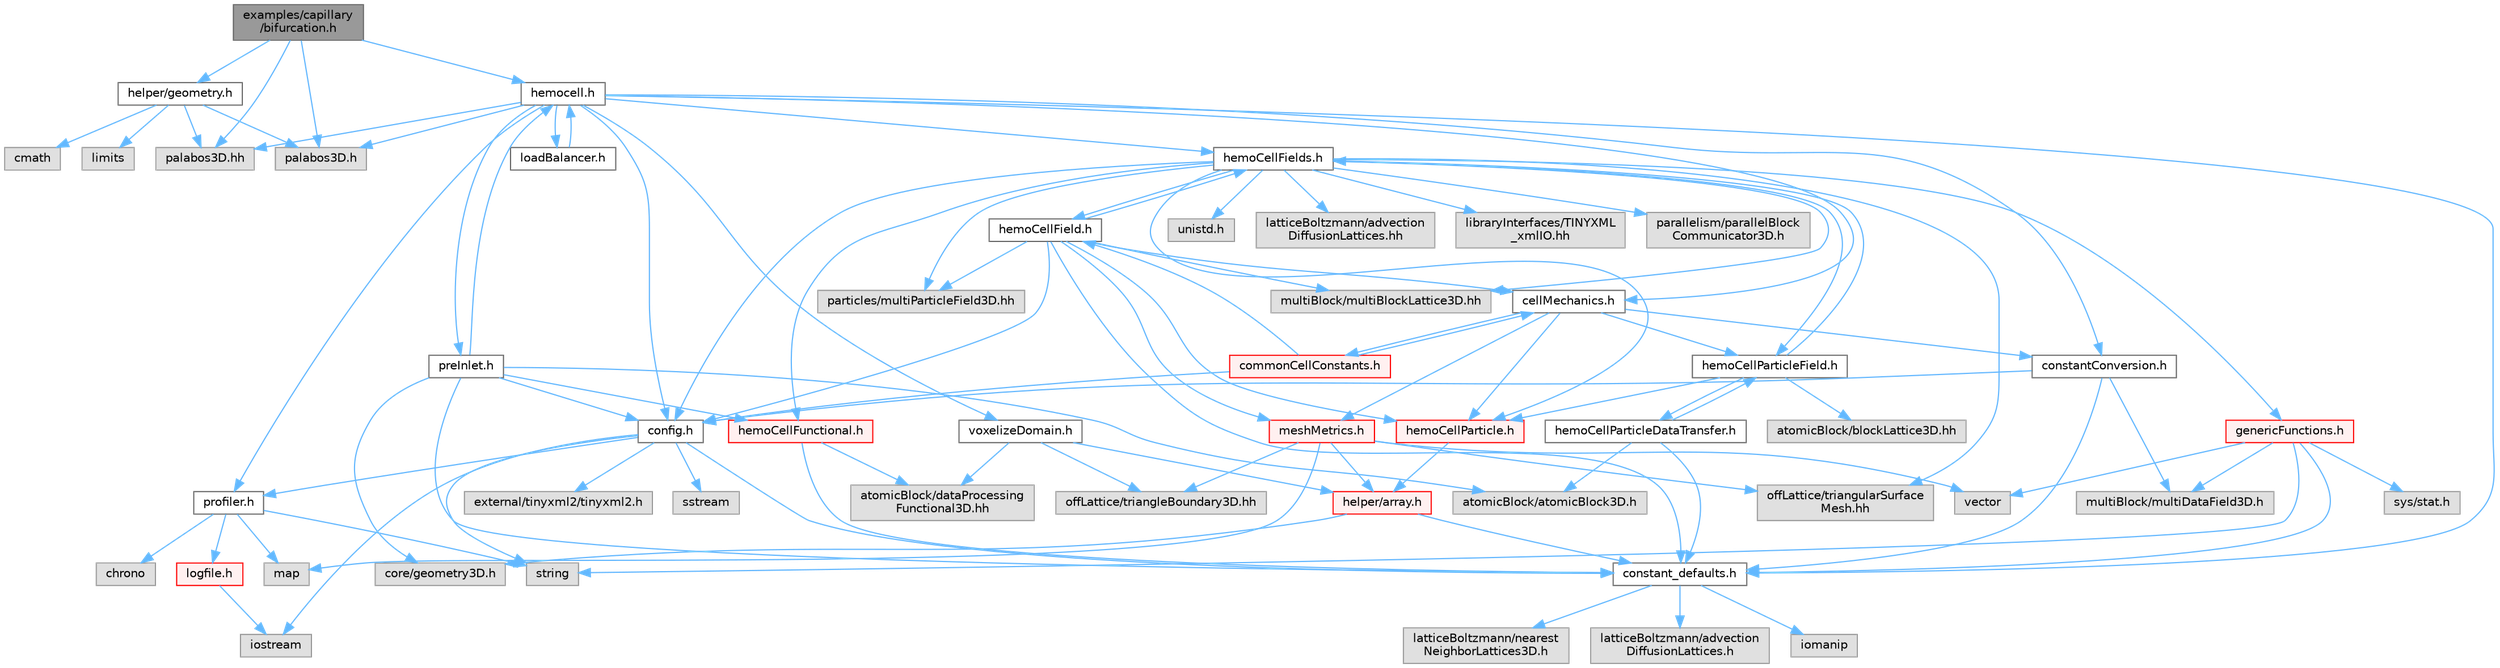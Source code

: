 digraph "examples/capillary/bifurcation.h"
{
 // LATEX_PDF_SIZE
  bgcolor="transparent";
  edge [fontname=Helvetica,fontsize=10,labelfontname=Helvetica,labelfontsize=10];
  node [fontname=Helvetica,fontsize=10,shape=box,height=0.2,width=0.4];
  Node1 [id="Node000001",label="examples/capillary\l/bifurcation.h",height=0.2,width=0.4,color="gray40", fillcolor="grey60", style="filled", fontcolor="black",tooltip=" "];
  Node1 -> Node2 [id="edge1_Node000001_Node000002",color="steelblue1",style="solid",tooltip=" "];
  Node2 [id="Node000002",label="helper/geometry.h",height=0.2,width=0.4,color="grey40", fillcolor="white", style="filled",URL="$geometry_8h.html",tooltip=" "];
  Node2 -> Node3 [id="edge2_Node000002_Node000003",color="steelblue1",style="solid",tooltip=" "];
  Node3 [id="Node000003",label="palabos3D.h",height=0.2,width=0.4,color="grey60", fillcolor="#E0E0E0", style="filled",tooltip=" "];
  Node2 -> Node4 [id="edge3_Node000002_Node000004",color="steelblue1",style="solid",tooltip=" "];
  Node4 [id="Node000004",label="palabos3D.hh",height=0.2,width=0.4,color="grey60", fillcolor="#E0E0E0", style="filled",tooltip=" "];
  Node2 -> Node5 [id="edge4_Node000002_Node000005",color="steelblue1",style="solid",tooltip=" "];
  Node5 [id="Node000005",label="cmath",height=0.2,width=0.4,color="grey60", fillcolor="#E0E0E0", style="filled",tooltip=" "];
  Node2 -> Node6 [id="edge5_Node000002_Node000006",color="steelblue1",style="solid",tooltip=" "];
  Node6 [id="Node000006",label="limits",height=0.2,width=0.4,color="grey60", fillcolor="#E0E0E0", style="filled",tooltip=" "];
  Node1 -> Node7 [id="edge6_Node000001_Node000007",color="steelblue1",style="solid",tooltip=" "];
  Node7 [id="Node000007",label="hemocell.h",height=0.2,width=0.4,color="grey40", fillcolor="white", style="filled",URL="$hemocell_8h.html",tooltip=" "];
  Node7 -> Node8 [id="edge7_Node000007_Node000008",color="steelblue1",style="solid",tooltip=" "];
  Node8 [id="Node000008",label="constant_defaults.h",height=0.2,width=0.4,color="grey40", fillcolor="white", style="filled",URL="$constant__defaults_8h.html",tooltip=" "];
  Node8 -> Node9 [id="edge8_Node000008_Node000009",color="steelblue1",style="solid",tooltip=" "];
  Node9 [id="Node000009",label="iomanip",height=0.2,width=0.4,color="grey60", fillcolor="#E0E0E0", style="filled",tooltip=" "];
  Node8 -> Node10 [id="edge9_Node000008_Node000010",color="steelblue1",style="solid",tooltip=" "];
  Node10 [id="Node000010",label="latticeBoltzmann/nearest\lNeighborLattices3D.h",height=0.2,width=0.4,color="grey60", fillcolor="#E0E0E0", style="filled",tooltip=" "];
  Node8 -> Node11 [id="edge10_Node000008_Node000011",color="steelblue1",style="solid",tooltip=" "];
  Node11 [id="Node000011",label="latticeBoltzmann/advection\lDiffusionLattices.h",height=0.2,width=0.4,color="grey60", fillcolor="#E0E0E0", style="filled",tooltip=" "];
  Node7 -> Node12 [id="edge11_Node000007_Node000012",color="steelblue1",style="solid",tooltip=" "];
  Node12 [id="Node000012",label="config.h",height=0.2,width=0.4,color="grey40", fillcolor="white", style="filled",URL="$config_8h.html",tooltip=" "];
  Node12 -> Node13 [id="edge12_Node000012_Node000013",color="steelblue1",style="solid",tooltip=" "];
  Node13 [id="Node000013",label="profiler.h",height=0.2,width=0.4,color="grey40", fillcolor="white", style="filled",URL="$profiler_8h.html",tooltip=" "];
  Node13 -> Node14 [id="edge13_Node000013_Node000014",color="steelblue1",style="solid",tooltip=" "];
  Node14 [id="Node000014",label="chrono",height=0.2,width=0.4,color="grey60", fillcolor="#E0E0E0", style="filled",tooltip=" "];
  Node13 -> Node15 [id="edge14_Node000013_Node000015",color="steelblue1",style="solid",tooltip=" "];
  Node15 [id="Node000015",label="string",height=0.2,width=0.4,color="grey60", fillcolor="#E0E0E0", style="filled",tooltip=" "];
  Node13 -> Node16 [id="edge15_Node000013_Node000016",color="steelblue1",style="solid",tooltip=" "];
  Node16 [id="Node000016",label="map",height=0.2,width=0.4,color="grey60", fillcolor="#E0E0E0", style="filled",tooltip=" "];
  Node13 -> Node17 [id="edge16_Node000013_Node000017",color="steelblue1",style="solid",tooltip=" "];
  Node17 [id="Node000017",label="logfile.h",height=0.2,width=0.4,color="red", fillcolor="#FFF0F0", style="filled",URL="$logfile_8h.html",tooltip=" "];
  Node17 -> Node19 [id="edge17_Node000017_Node000019",color="steelblue1",style="solid",tooltip=" "];
  Node19 [id="Node000019",label="iostream",height=0.2,width=0.4,color="grey60", fillcolor="#E0E0E0", style="filled",tooltip=" "];
  Node12 -> Node20 [id="edge18_Node000012_Node000020",color="steelblue1",style="solid",tooltip=" "];
  Node20 [id="Node000020",label="external/tinyxml2/tinyxml2.h",height=0.2,width=0.4,color="grey60", fillcolor="#E0E0E0", style="filled",tooltip=" "];
  Node12 -> Node8 [id="edge19_Node000012_Node000008",color="steelblue1",style="solid",tooltip=" "];
  Node12 -> Node15 [id="edge20_Node000012_Node000015",color="steelblue1",style="solid",tooltip=" "];
  Node12 -> Node19 [id="edge21_Node000012_Node000019",color="steelblue1",style="solid",tooltip=" "];
  Node12 -> Node21 [id="edge22_Node000012_Node000021",color="steelblue1",style="solid",tooltip=" "];
  Node21 [id="Node000021",label="sstream",height=0.2,width=0.4,color="grey60", fillcolor="#E0E0E0", style="filled",tooltip=" "];
  Node7 -> Node22 [id="edge23_Node000007_Node000022",color="steelblue1",style="solid",tooltip=" "];
  Node22 [id="Node000022",label="hemoCellFields.h",height=0.2,width=0.4,color="grey40", fillcolor="white", style="filled",URL="$hemoCellFields_8h.html",tooltip=" "];
  Node22 -> Node23 [id="edge24_Node000022_Node000023",color="steelblue1",style="solid",tooltip=" "];
  Node23 [id="Node000023",label="hemoCellParticleField.h",height=0.2,width=0.4,color="grey40", fillcolor="white", style="filled",URL="$hemoCellParticleField_8h.html",tooltip=" "];
  Node23 -> Node22 [id="edge25_Node000023_Node000022",color="steelblue1",style="solid",tooltip=" "];
  Node23 -> Node24 [id="edge26_Node000023_Node000024",color="steelblue1",style="solid",tooltip=" "];
  Node24 [id="Node000024",label="hemoCellParticleDataTransfer.h",height=0.2,width=0.4,color="grey40", fillcolor="white", style="filled",URL="$hemoCellParticleDataTransfer_8h.html",tooltip=" "];
  Node24 -> Node25 [id="edge27_Node000024_Node000025",color="steelblue1",style="solid",tooltip=" "];
  Node25 [id="Node000025",label="atomicBlock/atomicBlock3D.h",height=0.2,width=0.4,color="grey60", fillcolor="#E0E0E0", style="filled",tooltip=" "];
  Node24 -> Node23 [id="edge28_Node000024_Node000023",color="steelblue1",style="solid",tooltip=" "];
  Node24 -> Node8 [id="edge29_Node000024_Node000008",color="steelblue1",style="solid",tooltip=" "];
  Node23 -> Node26 [id="edge30_Node000023_Node000026",color="steelblue1",style="solid",tooltip=" "];
  Node26 [id="Node000026",label="hemoCellParticle.h",height=0.2,width=0.4,color="red", fillcolor="#FFF0F0", style="filled",URL="$hemoCellParticle_8h.html",tooltip=" "];
  Node26 -> Node27 [id="edge31_Node000026_Node000027",color="steelblue1",style="solid",tooltip=" "];
  Node27 [id="Node000027",label="helper/array.h",height=0.2,width=0.4,color="red", fillcolor="#FFF0F0", style="filled",URL="$array_8h.html",tooltip=" "];
  Node27 -> Node8 [id="edge32_Node000027_Node000008",color="steelblue1",style="solid",tooltip=" "];
  Node27 -> Node31 [id="edge33_Node000027_Node000031",color="steelblue1",style="solid",tooltip=" "];
  Node31 [id="Node000031",label="core/geometry3D.h",height=0.2,width=0.4,color="grey60", fillcolor="#E0E0E0", style="filled",tooltip=" "];
  Node23 -> Node34 [id="edge34_Node000023_Node000034",color="steelblue1",style="solid",tooltip=" "];
  Node34 [id="Node000034",label="atomicBlock/blockLattice3D.hh",height=0.2,width=0.4,color="grey60", fillcolor="#E0E0E0", style="filled",tooltip=" "];
  Node22 -> Node35 [id="edge35_Node000022_Node000035",color="steelblue1",style="solid",tooltip=" "];
  Node35 [id="Node000035",label="genericFunctions.h",height=0.2,width=0.4,color="red", fillcolor="#FFF0F0", style="filled",URL="$genericFunctions_8h.html",tooltip=" "];
  Node35 -> Node36 [id="edge36_Node000035_Node000036",color="steelblue1",style="solid",tooltip=" "];
  Node36 [id="Node000036",label="sys/stat.h",height=0.2,width=0.4,color="grey60", fillcolor="#E0E0E0", style="filled",tooltip=" "];
  Node35 -> Node37 [id="edge37_Node000035_Node000037",color="steelblue1",style="solid",tooltip=" "];
  Node37 [id="Node000037",label="vector",height=0.2,width=0.4,color="grey60", fillcolor="#E0E0E0", style="filled",tooltip=" "];
  Node35 -> Node15 [id="edge38_Node000035_Node000015",color="steelblue1",style="solid",tooltip=" "];
  Node35 -> Node41 [id="edge39_Node000035_Node000041",color="steelblue1",style="solid",tooltip=" "];
  Node41 [id="Node000041",label="multiBlock/multiDataField3D.h",height=0.2,width=0.4,color="grey60", fillcolor="#E0E0E0", style="filled",tooltip=" "];
  Node35 -> Node8 [id="edge40_Node000035_Node000008",color="steelblue1",style="solid",tooltip=" "];
  Node22 -> Node42 [id="edge41_Node000022_Node000042",color="steelblue1",style="solid",tooltip=" "];
  Node42 [id="Node000042",label="hemoCellFunctional.h",height=0.2,width=0.4,color="red", fillcolor="#FFF0F0", style="filled",URL="$hemoCellFunctional_8h.html",tooltip=" "];
  Node42 -> Node8 [id="edge42_Node000042_Node000008",color="steelblue1",style="solid",tooltip=" "];
  Node42 -> Node44 [id="edge43_Node000042_Node000044",color="steelblue1",style="solid",tooltip=" "];
  Node44 [id="Node000044",label="atomicBlock/dataProcessing\lFunctional3D.hh",height=0.2,width=0.4,color="grey60", fillcolor="#E0E0E0", style="filled",tooltip=" "];
  Node22 -> Node47 [id="edge44_Node000022_Node000047",color="steelblue1",style="solid",tooltip=" "];
  Node47 [id="Node000047",label="hemoCellField.h",height=0.2,width=0.4,color="grey40", fillcolor="white", style="filled",URL="$hemoCellField_8h.html",tooltip=" "];
  Node47 -> Node12 [id="edge45_Node000047_Node000012",color="steelblue1",style="solid",tooltip=" "];
  Node47 -> Node8 [id="edge46_Node000047_Node000008",color="steelblue1",style="solid",tooltip=" "];
  Node47 -> Node48 [id="edge47_Node000047_Node000048",color="steelblue1",style="solid",tooltip=" "];
  Node48 [id="Node000048",label="cellMechanics.h",height=0.2,width=0.4,color="grey40", fillcolor="white", style="filled",URL="$cellMechanics_8h.html",tooltip=" "];
  Node48 -> Node23 [id="edge48_Node000048_Node000023",color="steelblue1",style="solid",tooltip=" "];
  Node48 -> Node26 [id="edge49_Node000048_Node000026",color="steelblue1",style="solid",tooltip=" "];
  Node48 -> Node49 [id="edge50_Node000048_Node000049",color="steelblue1",style="solid",tooltip=" "];
  Node49 [id="Node000049",label="commonCellConstants.h",height=0.2,width=0.4,color="red", fillcolor="#FFF0F0", style="filled",URL="$commonCellConstants_8h.html",tooltip=" "];
  Node49 -> Node48 [id="edge51_Node000049_Node000048",color="steelblue1",style="solid",tooltip=" "];
  Node49 -> Node12 [id="edge52_Node000049_Node000012",color="steelblue1",style="solid",tooltip=" "];
  Node49 -> Node47 [id="edge53_Node000049_Node000047",color="steelblue1",style="solid",tooltip=" "];
  Node48 -> Node51 [id="edge54_Node000048_Node000051",color="steelblue1",style="solid",tooltip=" "];
  Node51 [id="Node000051",label="meshMetrics.h",height=0.2,width=0.4,color="red", fillcolor="#FFF0F0", style="filled",URL="$meshMetrics_8h.html",tooltip=" "];
  Node51 -> Node16 [id="edge55_Node000051_Node000016",color="steelblue1",style="solid",tooltip=" "];
  Node51 -> Node37 [id="edge56_Node000051_Node000037",color="steelblue1",style="solid",tooltip=" "];
  Node51 -> Node52 [id="edge57_Node000051_Node000052",color="steelblue1",style="solid",tooltip=" "];
  Node52 [id="Node000052",label="offLattice/triangularSurface\lMesh.hh",height=0.2,width=0.4,color="grey60", fillcolor="#E0E0E0", style="filled",tooltip=" "];
  Node51 -> Node53 [id="edge58_Node000051_Node000053",color="steelblue1",style="solid",tooltip=" "];
  Node53 [id="Node000053",label="offLattice/triangleBoundary3D.hh",height=0.2,width=0.4,color="grey60", fillcolor="#E0E0E0", style="filled",tooltip=" "];
  Node51 -> Node27 [id="edge59_Node000051_Node000027",color="steelblue1",style="solid",tooltip=" "];
  Node48 -> Node55 [id="edge60_Node000048_Node000055",color="steelblue1",style="solid",tooltip=" "];
  Node55 [id="Node000055",label="constantConversion.h",height=0.2,width=0.4,color="grey40", fillcolor="white", style="filled",URL="$constantConversion_8h.html",tooltip=" "];
  Node55 -> Node12 [id="edge61_Node000055_Node000012",color="steelblue1",style="solid",tooltip=" "];
  Node55 -> Node8 [id="edge62_Node000055_Node000008",color="steelblue1",style="solid",tooltip=" "];
  Node55 -> Node41 [id="edge63_Node000055_Node000041",color="steelblue1",style="solid",tooltip=" "];
  Node47 -> Node51 [id="edge64_Node000047_Node000051",color="steelblue1",style="solid",tooltip=" "];
  Node47 -> Node22 [id="edge65_Node000047_Node000022",color="steelblue1",style="solid",tooltip=" "];
  Node47 -> Node26 [id="edge66_Node000047_Node000026",color="steelblue1",style="solid",tooltip=" "];
  Node47 -> Node56 [id="edge67_Node000047_Node000056",color="steelblue1",style="solid",tooltip=" "];
  Node56 [id="Node000056",label="multiBlock/multiBlockLattice3D.hh",height=0.2,width=0.4,color="grey60", fillcolor="#E0E0E0", style="filled",tooltip=" "];
  Node47 -> Node57 [id="edge68_Node000047_Node000057",color="steelblue1",style="solid",tooltip=" "];
  Node57 [id="Node000057",label="particles/multiParticleField3D.hh",height=0.2,width=0.4,color="grey60", fillcolor="#E0E0E0", style="filled",tooltip=" "];
  Node22 -> Node26 [id="edge69_Node000022_Node000026",color="steelblue1",style="solid",tooltip=" "];
  Node22 -> Node12 [id="edge70_Node000022_Node000012",color="steelblue1",style="solid",tooltip=" "];
  Node22 -> Node58 [id="edge71_Node000022_Node000058",color="steelblue1",style="solid",tooltip=" "];
  Node58 [id="Node000058",label="unistd.h",height=0.2,width=0.4,color="grey60", fillcolor="#E0E0E0", style="filled",tooltip=" "];
  Node22 -> Node59 [id="edge72_Node000022_Node000059",color="steelblue1",style="solid",tooltip=" "];
  Node59 [id="Node000059",label="latticeBoltzmann/advection\lDiffusionLattices.hh",height=0.2,width=0.4,color="grey60", fillcolor="#E0E0E0", style="filled",tooltip=" "];
  Node22 -> Node56 [id="edge73_Node000022_Node000056",color="steelblue1",style="solid",tooltip=" "];
  Node22 -> Node52 [id="edge74_Node000022_Node000052",color="steelblue1",style="solid",tooltip=" "];
  Node22 -> Node60 [id="edge75_Node000022_Node000060",color="steelblue1",style="solid",tooltip=" "];
  Node60 [id="Node000060",label="libraryInterfaces/TINYXML\l_xmlIO.hh",height=0.2,width=0.4,color="grey60", fillcolor="#E0E0E0", style="filled",tooltip=" "];
  Node22 -> Node57 [id="edge76_Node000022_Node000057",color="steelblue1",style="solid",tooltip=" "];
  Node22 -> Node61 [id="edge77_Node000022_Node000061",color="steelblue1",style="solid",tooltip=" "];
  Node61 [id="Node000061",label="parallelism/parallelBlock\lCommunicator3D.h",height=0.2,width=0.4,color="grey60", fillcolor="#E0E0E0", style="filled",tooltip=" "];
  Node7 -> Node62 [id="edge78_Node000007_Node000062",color="steelblue1",style="solid",tooltip=" "];
  Node62 [id="Node000062",label="loadBalancer.h",height=0.2,width=0.4,color="grey40", fillcolor="white", style="filled",URL="$loadBalancer_8h.html",tooltip=" "];
  Node62 -> Node7 [id="edge79_Node000062_Node000007",color="steelblue1",style="solid",tooltip=" "];
  Node7 -> Node13 [id="edge80_Node000007_Node000013",color="steelblue1",style="solid",tooltip=" "];
  Node7 -> Node48 [id="edge81_Node000007_Node000048",color="steelblue1",style="solid",tooltip=" "];
  Node7 -> Node55 [id="edge82_Node000007_Node000055",color="steelblue1",style="solid",tooltip=" "];
  Node7 -> Node63 [id="edge83_Node000007_Node000063",color="steelblue1",style="solid",tooltip=" "];
  Node63 [id="Node000063",label="preInlet.h",height=0.2,width=0.4,color="grey40", fillcolor="white", style="filled",URL="$preInlet_8h.html",tooltip=" "];
  Node63 -> Node8 [id="edge84_Node000063_Node000008",color="steelblue1",style="solid",tooltip=" "];
  Node63 -> Node42 [id="edge85_Node000063_Node000042",color="steelblue1",style="solid",tooltip=" "];
  Node63 -> Node31 [id="edge86_Node000063_Node000031",color="steelblue1",style="solid",tooltip=" "];
  Node63 -> Node25 [id="edge87_Node000063_Node000025",color="steelblue1",style="solid",tooltip=" "];
  Node63 -> Node12 [id="edge88_Node000063_Node000012",color="steelblue1",style="solid",tooltip=" "];
  Node63 -> Node7 [id="edge89_Node000063_Node000007",color="steelblue1",style="solid",tooltip=" "];
  Node7 -> Node64 [id="edge90_Node000007_Node000064",color="steelblue1",style="solid",tooltip=" "];
  Node64 [id="Node000064",label="voxelizeDomain.h",height=0.2,width=0.4,color="grey40", fillcolor="white", style="filled",URL="$voxelizeDomain_8h.html",tooltip=" "];
  Node64 -> Node44 [id="edge91_Node000064_Node000044",color="steelblue1",style="solid",tooltip=" "];
  Node64 -> Node53 [id="edge92_Node000064_Node000053",color="steelblue1",style="solid",tooltip=" "];
  Node64 -> Node27 [id="edge93_Node000064_Node000027",color="steelblue1",style="solid",tooltip=" "];
  Node7 -> Node3 [id="edge94_Node000007_Node000003",color="steelblue1",style="solid",tooltip=" "];
  Node7 -> Node4 [id="edge95_Node000007_Node000004",color="steelblue1",style="solid",tooltip=" "];
  Node1 -> Node3 [id="edge96_Node000001_Node000003",color="steelblue1",style="solid",tooltip=" "];
  Node1 -> Node4 [id="edge97_Node000001_Node000004",color="steelblue1",style="solid",tooltip=" "];
}
